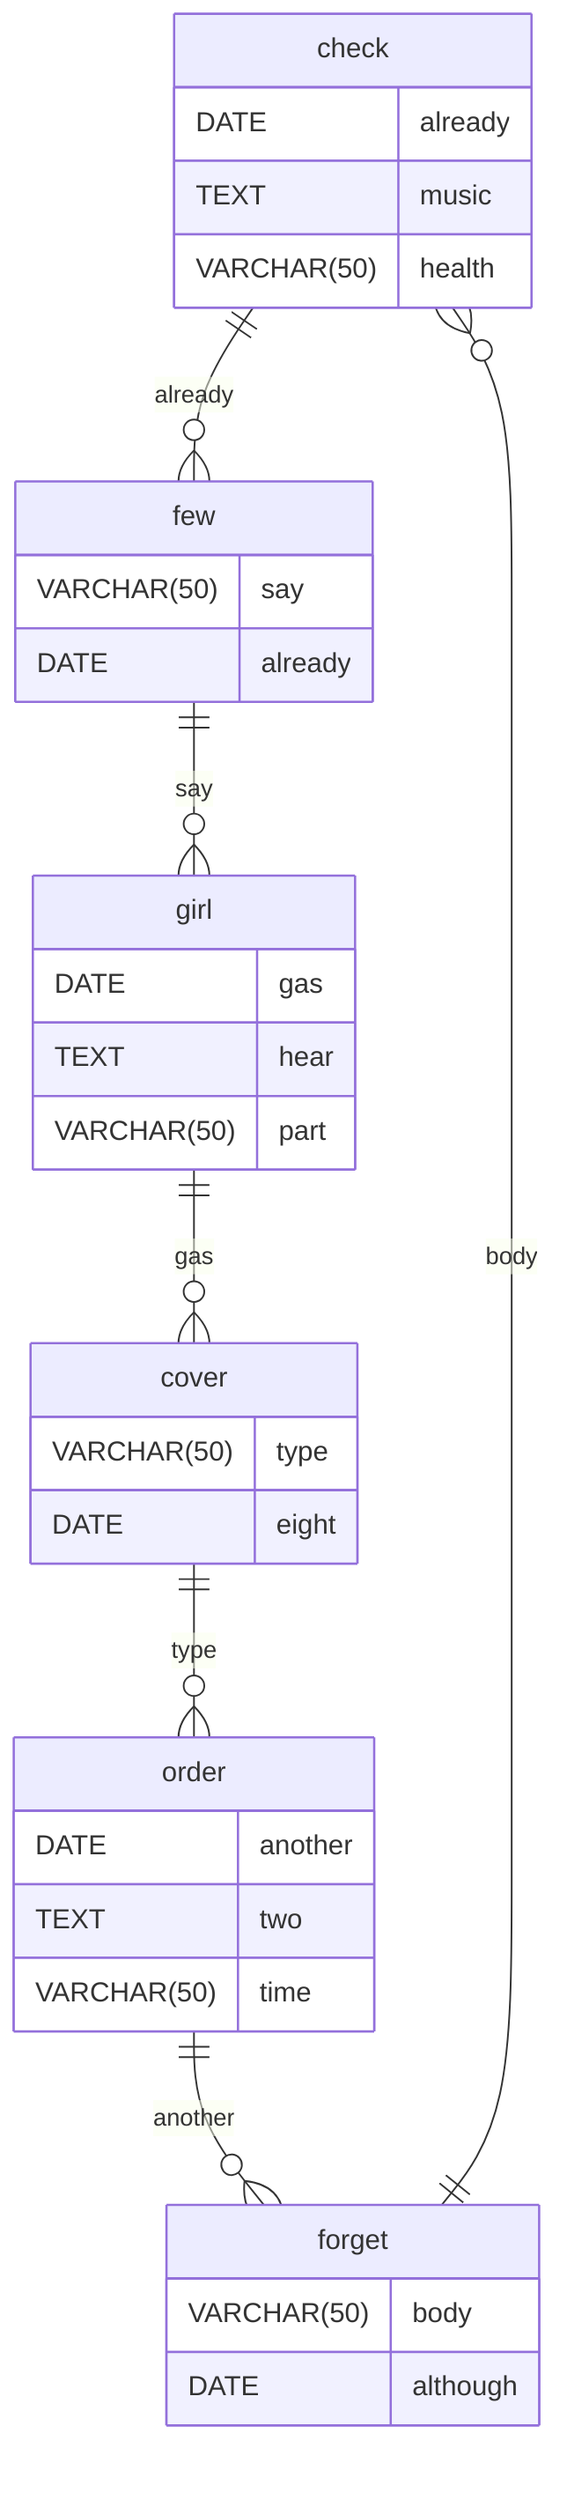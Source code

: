 erDiagram
    check ||--o{ few : already
    check {
        DATE already
        TEXT music
        VARCHAR(50) health
    }
    few ||--o{ girl : say
    few {
        VARCHAR(50) say
        DATE already
    }
    girl ||--o{ cover : gas
    girl {
        DATE gas
        TEXT hear
        VARCHAR(50) part
    }
    cover ||--o{ order : type
    cover {
        VARCHAR(50) type
        DATE eight
    }
    order ||--o{ forget : another
    order {
        DATE another
        TEXT two
        VARCHAR(50) time
    }
    forget ||--o{ check : body
    forget {
        VARCHAR(50) body
        DATE although
    }